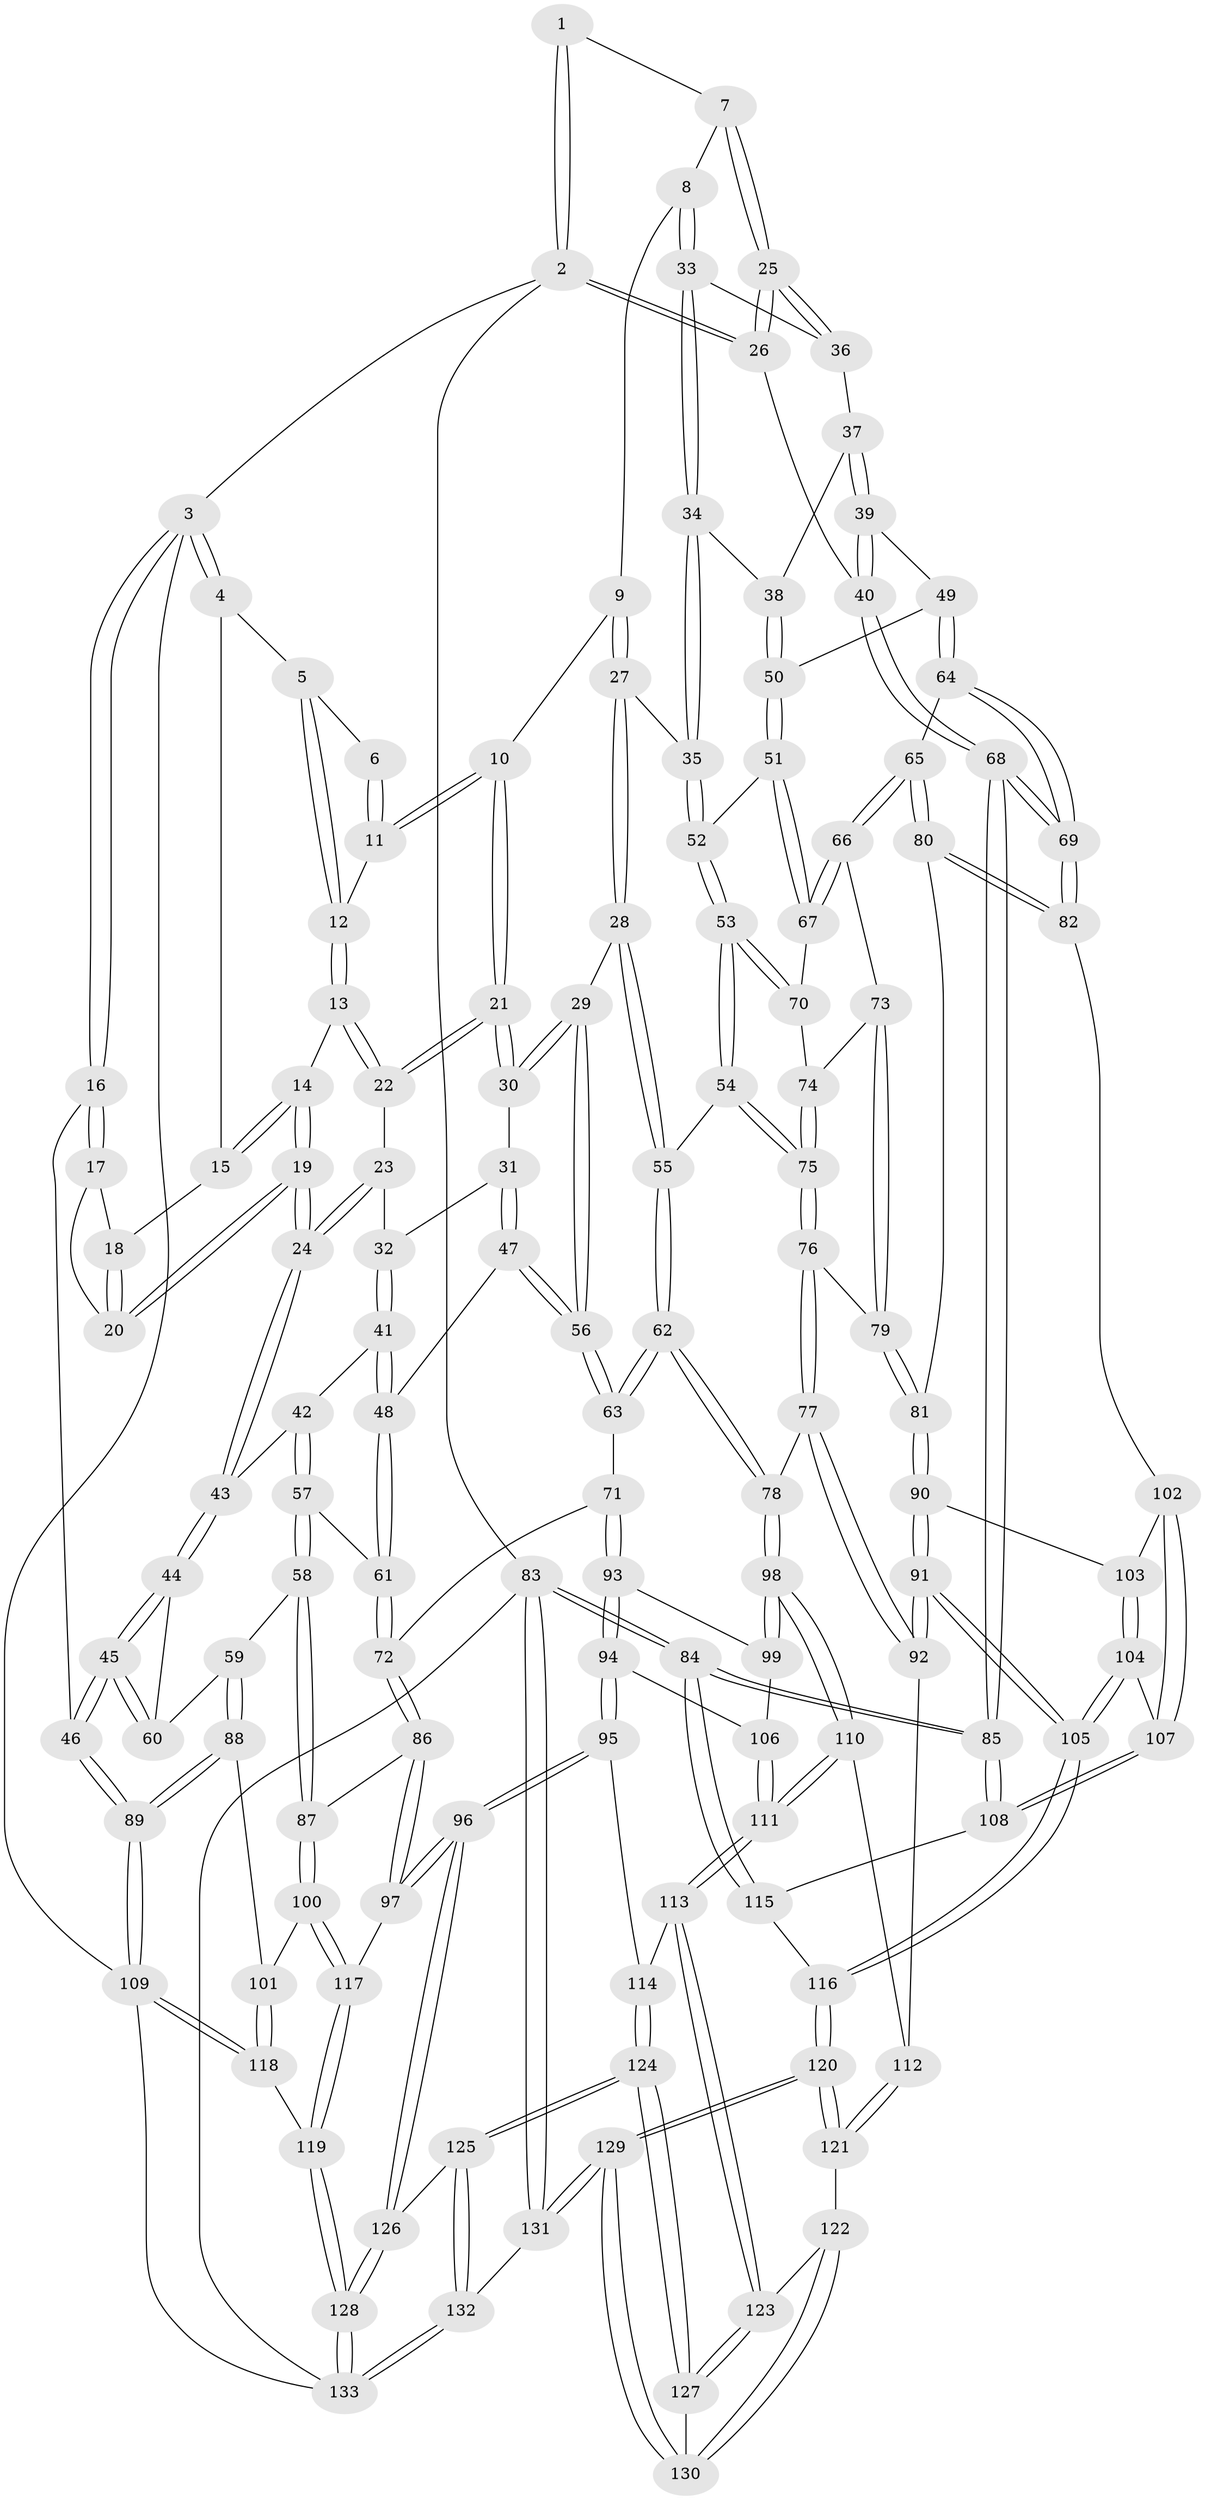 // Generated by graph-tools (version 1.1) at 2025/27/03/09/25 03:27:13]
// undirected, 133 vertices, 329 edges
graph export_dot {
graph [start="1"]
  node [color=gray90,style=filled];
  1 [pos="+0.8072444098392786+0"];
  2 [pos="+1+0"];
  3 [pos="+0+0"];
  4 [pos="+0.31748073576881347+0"];
  5 [pos="+0.33572451336443254+0"];
  6 [pos="+0.6353348189046858+0"];
  7 [pos="+0.8421972408335457+0.10814637328777742"];
  8 [pos="+0.8038872926809383+0.15741572150346334"];
  9 [pos="+0.707588188206341+0.16814155117939303"];
  10 [pos="+0.6273150200313325+0.14485727405459622"];
  11 [pos="+0.5997967009662047+0.09059862330678443"];
  12 [pos="+0.42224144905546573+0.08489320237300521"];
  13 [pos="+0.4038342915627494+0.14316451223938928"];
  14 [pos="+0.322105811313934+0.16629985699802974"];
  15 [pos="+0.23895931578446564+0.019614601588392004"];
  16 [pos="+0+0.0172719529300102"];
  17 [pos="+0+0.09697574590221474"];
  18 [pos="+0.21229555060312316+0.05450031182472489"];
  19 [pos="+0.20384872284611408+0.2650563310516097"];
  20 [pos="+0.1788380097497318+0.23760821358721224"];
  21 [pos="+0.5322743873888048+0.2523234377627509"];
  22 [pos="+0.4230084228799686+0.17550603455974118"];
  23 [pos="+0.38679340248531713+0.26509762898912825"];
  24 [pos="+0.2042163023647979+0.26673480110028086"];
  25 [pos="+1+0.1829321507140873"];
  26 [pos="+1+0.19531592284925178"];
  27 [pos="+0.6623256642122507+0.3524039350947612"];
  28 [pos="+0.6055729548167238+0.36967883800311685"];
  29 [pos="+0.5521349541269266+0.3590377347575286"];
  30 [pos="+0.5338684404804867+0.3338518834133989"];
  31 [pos="+0.46581394484103467+0.336976799632673"];
  32 [pos="+0.40790536955018486+0.32047943768657744"];
  33 [pos="+0.8063321676881463+0.16735151861696065"];
  34 [pos="+0.7858745780217554+0.3446922753493593"];
  35 [pos="+0.7463980059960194+0.36975265787191025"];
  36 [pos="+0.8814617787525093+0.2503068011888108"];
  37 [pos="+0.9143046951526422+0.3002666617631462"];
  38 [pos="+0.829583252973194+0.35961532748921327"];
  39 [pos="+1+0.3372462843102502"];
  40 [pos="+1+0.28921429666216936"];
  41 [pos="+0.2921986739693861+0.3717896563168175"];
  42 [pos="+0.21794324970253534+0.3269350546319686"];
  43 [pos="+0.20628027197551924+0.316878033547459"];
  44 [pos="+0.17969762162097946+0.34116558586496537"];
  45 [pos="+0+0.48436520111373343"];
  46 [pos="+0+0.4854436936606913"];
  47 [pos="+0.372908515455091+0.4389953899907413"];
  48 [pos="+0.33043530410655664+0.4320502335704541"];
  49 [pos="+0.901499620675134+0.4266480989188633"];
  50 [pos="+0.8863658231210193+0.4230237764537046"];
  51 [pos="+0.8258170177664022+0.46825615306366886"];
  52 [pos="+0.7553108142770912+0.44224676690420933"];
  53 [pos="+0.722585786084441+0.502018422093128"];
  54 [pos="+0.7203177038489926+0.5053751965036236"];
  55 [pos="+0.6560836251489939+0.4905500308159806"];
  56 [pos="+0.4861706941932775+0.5099189479413625"];
  57 [pos="+0.23623859583347975+0.5739787931208574"];
  58 [pos="+0.20470358336788033+0.590810438773581"];
  59 [pos="+0.16284485588409714+0.5790679074492103"];
  60 [pos="+0.15609423717333695+0.5739016618064894"];
  61 [pos="+0.29007531181633084+0.5593345373372758"];
  62 [pos="+0.5586221030275565+0.591730844350375"];
  63 [pos="+0.49063175792933156+0.5513372745739745"];
  64 [pos="+0.9363114796866537+0.5170614343610545"];
  65 [pos="+0.8804134036598538+0.5389094644530577"];
  66 [pos="+0.8724932948280694+0.5364799644942292"];
  67 [pos="+0.8263567831477767+0.47866676552885035"];
  68 [pos="+1+0.6282369351722833"];
  69 [pos="+1+0.6104282930572138"];
  70 [pos="+0.8134924951966158+0.4998183704433792"];
  71 [pos="+0.410408749018801+0.6007777423996614"];
  72 [pos="+0.36881637251437016+0.595206582610304"];
  73 [pos="+0.814719195080198+0.5476221559961587"];
  74 [pos="+0.8045091549194101+0.5313420636859864"];
  75 [pos="+0.7231819809874336+0.513266495302002"];
  76 [pos="+0.7264044378649539+0.6116230145244831"];
  77 [pos="+0.6477797331777809+0.6594369252940335"];
  78 [pos="+0.6018414674481335+0.6569383401598525"];
  79 [pos="+0.7856520979000634+0.6235068113839529"];
  80 [pos="+0.8612078281896736+0.613035476023664"];
  81 [pos="+0.8078930899778689+0.639343178810125"];
  82 [pos="+0.9574657545218+0.6390587772535585"];
  83 [pos="+1+1"];
  84 [pos="+1+1"];
  85 [pos="+1+0.7625809420278482"];
  86 [pos="+0.28115775338311216+0.7547428075783105"];
  87 [pos="+0.2075073115192758+0.6037094342397165"];
  88 [pos="+0.06681380469324645+0.7317250773192351"];
  89 [pos="+0+0.6606543452790851"];
  90 [pos="+0.8123930350448518+0.6559059665363166"];
  91 [pos="+0.7687474339245995+0.7818783410874043"];
  92 [pos="+0.7430924354051587+0.7795881614435491"];
  93 [pos="+0.4136495782098348+0.6598332173756897"];
  94 [pos="+0.3751026197840828+0.7390489671706888"];
  95 [pos="+0.3187900590726139+0.7934296636956291"];
  96 [pos="+0.29959995986604665+0.8000312907639869"];
  97 [pos="+0.2885471428595718+0.793519944853012"];
  98 [pos="+0.5462986742235612+0.7624638848263662"];
  99 [pos="+0.4493679978258868+0.6931766357870129"];
  100 [pos="+0.13477652337059873+0.7795147130883373"];
  101 [pos="+0.10781313345114109+0.7755929697519571"];
  102 [pos="+0.8909023783963576+0.6917859896170273"];
  103 [pos="+0.8486108182681814+0.6811518150049161"];
  104 [pos="+0.8557413734370112+0.7662504618817348"];
  105 [pos="+0.7932579238238945+0.7986487441663104"];
  106 [pos="+0.43220733175038645+0.7449964628039513"];
  107 [pos="+0.9029250688728407+0.7580647458339965"];
  108 [pos="+0.9367580574379197+0.7721376278985472"];
  109 [pos="+0+0.898874528815593"];
  110 [pos="+0.5425743153919339+0.7813575985968507"];
  111 [pos="+0.5425447640975353+0.7814195967713241"];
  112 [pos="+0.7120026244987387+0.805213113335894"];
  113 [pos="+0.538654972975254+0.7958387017803119"];
  114 [pos="+0.3593099320196811+0.8013751482547962"];
  115 [pos="+0.8579146321754464+0.8940751460499806"];
  116 [pos="+0.8337393398929693+0.8961355160578074"];
  117 [pos="+0.19529081232036627+0.8091227077239628"];
  118 [pos="+0.035040938692267376+0.8888375158924434"];
  119 [pos="+0.13806208782167448+0.971808062175629"];
  120 [pos="+0.7586450903877907+1"];
  121 [pos="+0.6818038748007675+0.8677165373933998"];
  122 [pos="+0.650844332287746+0.8693458722030404"];
  123 [pos="+0.5396771018680131+0.823599398085822"];
  124 [pos="+0.506873774062237+0.9085492735259717"];
  125 [pos="+0.48338236906633686+0.9532240883905577"];
  126 [pos="+0.31060679678061015+0.852205137943008"];
  127 [pos="+0.5112024607494361+0.9028560866650738"];
  128 [pos="+0.22635931701102024+1"];
  129 [pos="+0.7430063372276561+1"];
  130 [pos="+0.6229534405435013+0.9335142995445002"];
  131 [pos="+0.7341706881719253+1"];
  132 [pos="+0.4555772753191763+1"];
  133 [pos="+0.2358435331833241+1"];
  1 -- 2;
  1 -- 2;
  1 -- 7;
  2 -- 3;
  2 -- 26;
  2 -- 26;
  2 -- 83;
  3 -- 4;
  3 -- 4;
  3 -- 16;
  3 -- 16;
  3 -- 109;
  4 -- 5;
  4 -- 15;
  5 -- 6;
  5 -- 12;
  5 -- 12;
  6 -- 11;
  6 -- 11;
  7 -- 8;
  7 -- 25;
  7 -- 25;
  8 -- 9;
  8 -- 33;
  8 -- 33;
  9 -- 10;
  9 -- 27;
  9 -- 27;
  10 -- 11;
  10 -- 11;
  10 -- 21;
  10 -- 21;
  11 -- 12;
  12 -- 13;
  12 -- 13;
  13 -- 14;
  13 -- 22;
  13 -- 22;
  14 -- 15;
  14 -- 15;
  14 -- 19;
  14 -- 19;
  15 -- 18;
  16 -- 17;
  16 -- 17;
  16 -- 46;
  17 -- 18;
  17 -- 20;
  18 -- 20;
  18 -- 20;
  19 -- 20;
  19 -- 20;
  19 -- 24;
  19 -- 24;
  21 -- 22;
  21 -- 22;
  21 -- 30;
  21 -- 30;
  22 -- 23;
  23 -- 24;
  23 -- 24;
  23 -- 32;
  24 -- 43;
  24 -- 43;
  25 -- 26;
  25 -- 26;
  25 -- 36;
  25 -- 36;
  26 -- 40;
  27 -- 28;
  27 -- 28;
  27 -- 35;
  28 -- 29;
  28 -- 55;
  28 -- 55;
  29 -- 30;
  29 -- 30;
  29 -- 56;
  29 -- 56;
  30 -- 31;
  31 -- 32;
  31 -- 47;
  31 -- 47;
  32 -- 41;
  32 -- 41;
  33 -- 34;
  33 -- 34;
  33 -- 36;
  34 -- 35;
  34 -- 35;
  34 -- 38;
  35 -- 52;
  35 -- 52;
  36 -- 37;
  37 -- 38;
  37 -- 39;
  37 -- 39;
  38 -- 50;
  38 -- 50;
  39 -- 40;
  39 -- 40;
  39 -- 49;
  40 -- 68;
  40 -- 68;
  41 -- 42;
  41 -- 48;
  41 -- 48;
  42 -- 43;
  42 -- 57;
  42 -- 57;
  43 -- 44;
  43 -- 44;
  44 -- 45;
  44 -- 45;
  44 -- 60;
  45 -- 46;
  45 -- 46;
  45 -- 60;
  45 -- 60;
  46 -- 89;
  46 -- 89;
  47 -- 48;
  47 -- 56;
  47 -- 56;
  48 -- 61;
  48 -- 61;
  49 -- 50;
  49 -- 64;
  49 -- 64;
  50 -- 51;
  50 -- 51;
  51 -- 52;
  51 -- 67;
  51 -- 67;
  52 -- 53;
  52 -- 53;
  53 -- 54;
  53 -- 54;
  53 -- 70;
  53 -- 70;
  54 -- 55;
  54 -- 75;
  54 -- 75;
  55 -- 62;
  55 -- 62;
  56 -- 63;
  56 -- 63;
  57 -- 58;
  57 -- 58;
  57 -- 61;
  58 -- 59;
  58 -- 87;
  58 -- 87;
  59 -- 60;
  59 -- 88;
  59 -- 88;
  61 -- 72;
  61 -- 72;
  62 -- 63;
  62 -- 63;
  62 -- 78;
  62 -- 78;
  63 -- 71;
  64 -- 65;
  64 -- 69;
  64 -- 69;
  65 -- 66;
  65 -- 66;
  65 -- 80;
  65 -- 80;
  66 -- 67;
  66 -- 67;
  66 -- 73;
  67 -- 70;
  68 -- 69;
  68 -- 69;
  68 -- 85;
  68 -- 85;
  69 -- 82;
  69 -- 82;
  70 -- 74;
  71 -- 72;
  71 -- 93;
  71 -- 93;
  72 -- 86;
  72 -- 86;
  73 -- 74;
  73 -- 79;
  73 -- 79;
  74 -- 75;
  74 -- 75;
  75 -- 76;
  75 -- 76;
  76 -- 77;
  76 -- 77;
  76 -- 79;
  77 -- 78;
  77 -- 92;
  77 -- 92;
  78 -- 98;
  78 -- 98;
  79 -- 81;
  79 -- 81;
  80 -- 81;
  80 -- 82;
  80 -- 82;
  81 -- 90;
  81 -- 90;
  82 -- 102;
  83 -- 84;
  83 -- 84;
  83 -- 131;
  83 -- 131;
  83 -- 133;
  84 -- 85;
  84 -- 85;
  84 -- 115;
  84 -- 115;
  85 -- 108;
  85 -- 108;
  86 -- 87;
  86 -- 97;
  86 -- 97;
  87 -- 100;
  87 -- 100;
  88 -- 89;
  88 -- 89;
  88 -- 101;
  89 -- 109;
  89 -- 109;
  90 -- 91;
  90 -- 91;
  90 -- 103;
  91 -- 92;
  91 -- 92;
  91 -- 105;
  91 -- 105;
  92 -- 112;
  93 -- 94;
  93 -- 94;
  93 -- 99;
  94 -- 95;
  94 -- 95;
  94 -- 106;
  95 -- 96;
  95 -- 96;
  95 -- 114;
  96 -- 97;
  96 -- 97;
  96 -- 126;
  96 -- 126;
  97 -- 117;
  98 -- 99;
  98 -- 99;
  98 -- 110;
  98 -- 110;
  99 -- 106;
  100 -- 101;
  100 -- 117;
  100 -- 117;
  101 -- 118;
  101 -- 118;
  102 -- 103;
  102 -- 107;
  102 -- 107;
  103 -- 104;
  103 -- 104;
  104 -- 105;
  104 -- 105;
  104 -- 107;
  105 -- 116;
  105 -- 116;
  106 -- 111;
  106 -- 111;
  107 -- 108;
  107 -- 108;
  108 -- 115;
  109 -- 118;
  109 -- 118;
  109 -- 133;
  110 -- 111;
  110 -- 111;
  110 -- 112;
  111 -- 113;
  111 -- 113;
  112 -- 121;
  112 -- 121;
  113 -- 114;
  113 -- 123;
  113 -- 123;
  114 -- 124;
  114 -- 124;
  115 -- 116;
  116 -- 120;
  116 -- 120;
  117 -- 119;
  117 -- 119;
  118 -- 119;
  119 -- 128;
  119 -- 128;
  120 -- 121;
  120 -- 121;
  120 -- 129;
  120 -- 129;
  121 -- 122;
  122 -- 123;
  122 -- 130;
  122 -- 130;
  123 -- 127;
  123 -- 127;
  124 -- 125;
  124 -- 125;
  124 -- 127;
  124 -- 127;
  125 -- 126;
  125 -- 132;
  125 -- 132;
  126 -- 128;
  126 -- 128;
  127 -- 130;
  128 -- 133;
  128 -- 133;
  129 -- 130;
  129 -- 130;
  129 -- 131;
  129 -- 131;
  131 -- 132;
  132 -- 133;
  132 -- 133;
}
